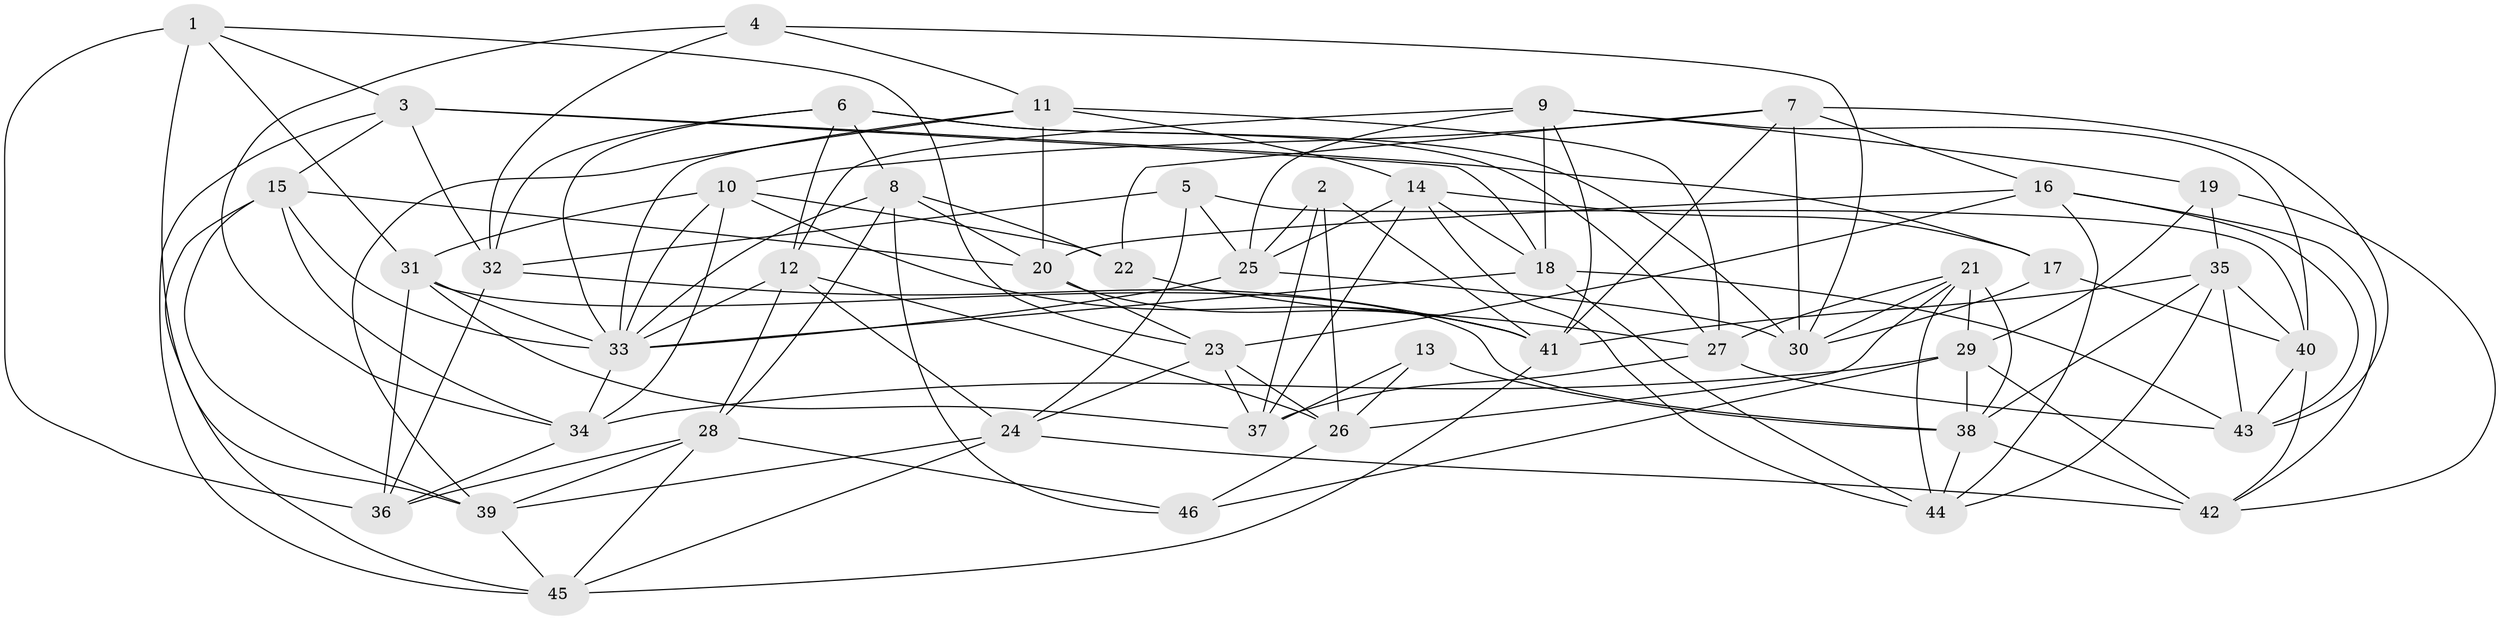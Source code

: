 // original degree distribution, {4: 1.0}
// Generated by graph-tools (version 1.1) at 2025/50/03/09/25 03:50:44]
// undirected, 46 vertices, 132 edges
graph export_dot {
graph [start="1"]
  node [color=gray90,style=filled];
  1;
  2;
  3;
  4;
  5;
  6;
  7;
  8;
  9;
  10;
  11;
  12;
  13;
  14;
  15;
  16;
  17;
  18;
  19;
  20;
  21;
  22;
  23;
  24;
  25;
  26;
  27;
  28;
  29;
  30;
  31;
  32;
  33;
  34;
  35;
  36;
  37;
  38;
  39;
  40;
  41;
  42;
  43;
  44;
  45;
  46;
  1 -- 3 [weight=1.0];
  1 -- 23 [weight=1.0];
  1 -- 31 [weight=1.0];
  1 -- 36 [weight=2.0];
  1 -- 39 [weight=1.0];
  2 -- 25 [weight=1.0];
  2 -- 26 [weight=1.0];
  2 -- 37 [weight=1.0];
  2 -- 41 [weight=1.0];
  3 -- 15 [weight=1.0];
  3 -- 17 [weight=1.0];
  3 -- 18 [weight=1.0];
  3 -- 32 [weight=1.0];
  3 -- 45 [weight=1.0];
  4 -- 11 [weight=1.0];
  4 -- 30 [weight=1.0];
  4 -- 32 [weight=1.0];
  4 -- 34 [weight=1.0];
  5 -- 24 [weight=1.0];
  5 -- 25 [weight=1.0];
  5 -- 32 [weight=1.0];
  5 -- 40 [weight=1.0];
  6 -- 8 [weight=1.0];
  6 -- 12 [weight=1.0];
  6 -- 27 [weight=1.0];
  6 -- 30 [weight=1.0];
  6 -- 32 [weight=1.0];
  6 -- 33 [weight=1.0];
  7 -- 10 [weight=1.0];
  7 -- 16 [weight=1.0];
  7 -- 22 [weight=1.0];
  7 -- 30 [weight=1.0];
  7 -- 41 [weight=1.0];
  7 -- 43 [weight=1.0];
  8 -- 20 [weight=1.0];
  8 -- 22 [weight=1.0];
  8 -- 28 [weight=1.0];
  8 -- 33 [weight=1.0];
  8 -- 46 [weight=1.0];
  9 -- 12 [weight=1.0];
  9 -- 18 [weight=1.0];
  9 -- 19 [weight=1.0];
  9 -- 25 [weight=1.0];
  9 -- 40 [weight=1.0];
  9 -- 41 [weight=1.0];
  10 -- 22 [weight=1.0];
  10 -- 31 [weight=1.0];
  10 -- 33 [weight=1.0];
  10 -- 34 [weight=1.0];
  10 -- 41 [weight=1.0];
  11 -- 14 [weight=1.0];
  11 -- 20 [weight=1.0];
  11 -- 27 [weight=1.0];
  11 -- 33 [weight=1.0];
  11 -- 39 [weight=1.0];
  12 -- 24 [weight=1.0];
  12 -- 26 [weight=1.0];
  12 -- 28 [weight=1.0];
  12 -- 33 [weight=1.0];
  13 -- 26 [weight=1.0];
  13 -- 37 [weight=1.0];
  13 -- 38 [weight=2.0];
  14 -- 17 [weight=1.0];
  14 -- 18 [weight=1.0];
  14 -- 25 [weight=1.0];
  14 -- 37 [weight=1.0];
  14 -- 44 [weight=1.0];
  15 -- 20 [weight=1.0];
  15 -- 33 [weight=1.0];
  15 -- 34 [weight=1.0];
  15 -- 39 [weight=1.0];
  15 -- 45 [weight=1.0];
  16 -- 20 [weight=1.0];
  16 -- 23 [weight=1.0];
  16 -- 42 [weight=1.0];
  16 -- 43 [weight=1.0];
  16 -- 44 [weight=1.0];
  17 -- 30 [weight=1.0];
  17 -- 40 [weight=1.0];
  18 -- 33 [weight=1.0];
  18 -- 43 [weight=1.0];
  18 -- 44 [weight=1.0];
  19 -- 29 [weight=1.0];
  19 -- 35 [weight=1.0];
  19 -- 42 [weight=1.0];
  20 -- 23 [weight=1.0];
  20 -- 41 [weight=1.0];
  21 -- 26 [weight=1.0];
  21 -- 27 [weight=1.0];
  21 -- 29 [weight=1.0];
  21 -- 30 [weight=1.0];
  21 -- 38 [weight=1.0];
  21 -- 44 [weight=1.0];
  22 -- 27 [weight=1.0];
  23 -- 24 [weight=1.0];
  23 -- 26 [weight=1.0];
  23 -- 37 [weight=1.0];
  24 -- 39 [weight=1.0];
  24 -- 42 [weight=1.0];
  24 -- 45 [weight=1.0];
  25 -- 30 [weight=1.0];
  25 -- 33 [weight=1.0];
  26 -- 46 [weight=1.0];
  27 -- 37 [weight=1.0];
  27 -- 43 [weight=1.0];
  28 -- 36 [weight=1.0];
  28 -- 39 [weight=1.0];
  28 -- 45 [weight=1.0];
  28 -- 46 [weight=1.0];
  29 -- 34 [weight=1.0];
  29 -- 38 [weight=1.0];
  29 -- 42 [weight=1.0];
  29 -- 46 [weight=1.0];
  31 -- 33 [weight=1.0];
  31 -- 36 [weight=1.0];
  31 -- 37 [weight=1.0];
  31 -- 38 [weight=1.0];
  32 -- 36 [weight=1.0];
  32 -- 41 [weight=1.0];
  33 -- 34 [weight=1.0];
  34 -- 36 [weight=1.0];
  35 -- 38 [weight=1.0];
  35 -- 40 [weight=1.0];
  35 -- 41 [weight=1.0];
  35 -- 43 [weight=1.0];
  35 -- 44 [weight=1.0];
  38 -- 42 [weight=1.0];
  38 -- 44 [weight=1.0];
  39 -- 45 [weight=1.0];
  40 -- 42 [weight=1.0];
  40 -- 43 [weight=1.0];
  41 -- 45 [weight=1.0];
}
